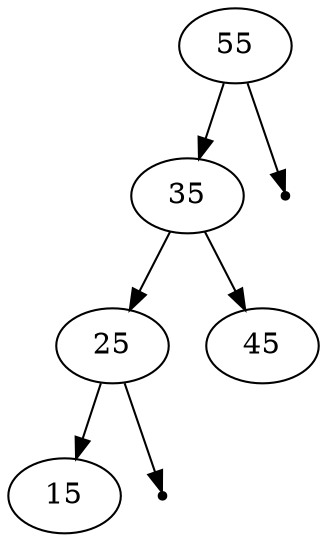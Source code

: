 digraph G {
  graph [ordering="out"];
  null0 [shape=point];
  null2 [shape=point];
  55 -> 35
  55 -> null0
  35 -> 25
  35 -> 45
  25 -> 15
  25 -> null2
}
